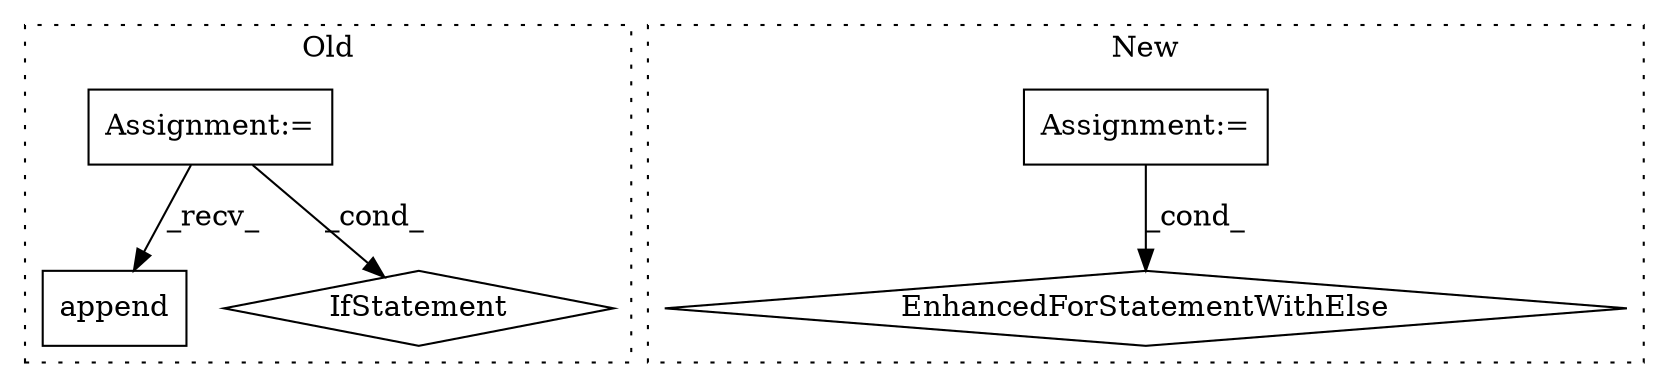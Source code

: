 digraph G {
subgraph cluster0 {
1 [label="append" a="32" s="1677,1694" l="7,1" shape="box"];
4 [label="Assignment:=" a="7" s="1310" l="1" shape="box"];
5 [label="IfStatement" a="25" s="1705,1746" l="4,2" shape="diamond"];
label = "Old";
style="dotted";
}
subgraph cluster1 {
2 [label="EnhancedForStatementWithElse" a="115" s="1495,1565" l="53,245" shape="diamond"];
3 [label="Assignment:=" a="7" s="1495,1565" l="53,245" shape="box"];
label = "New";
style="dotted";
}
3 -> 2 [label="_cond_"];
4 -> 1 [label="_recv_"];
4 -> 5 [label="_cond_"];
}